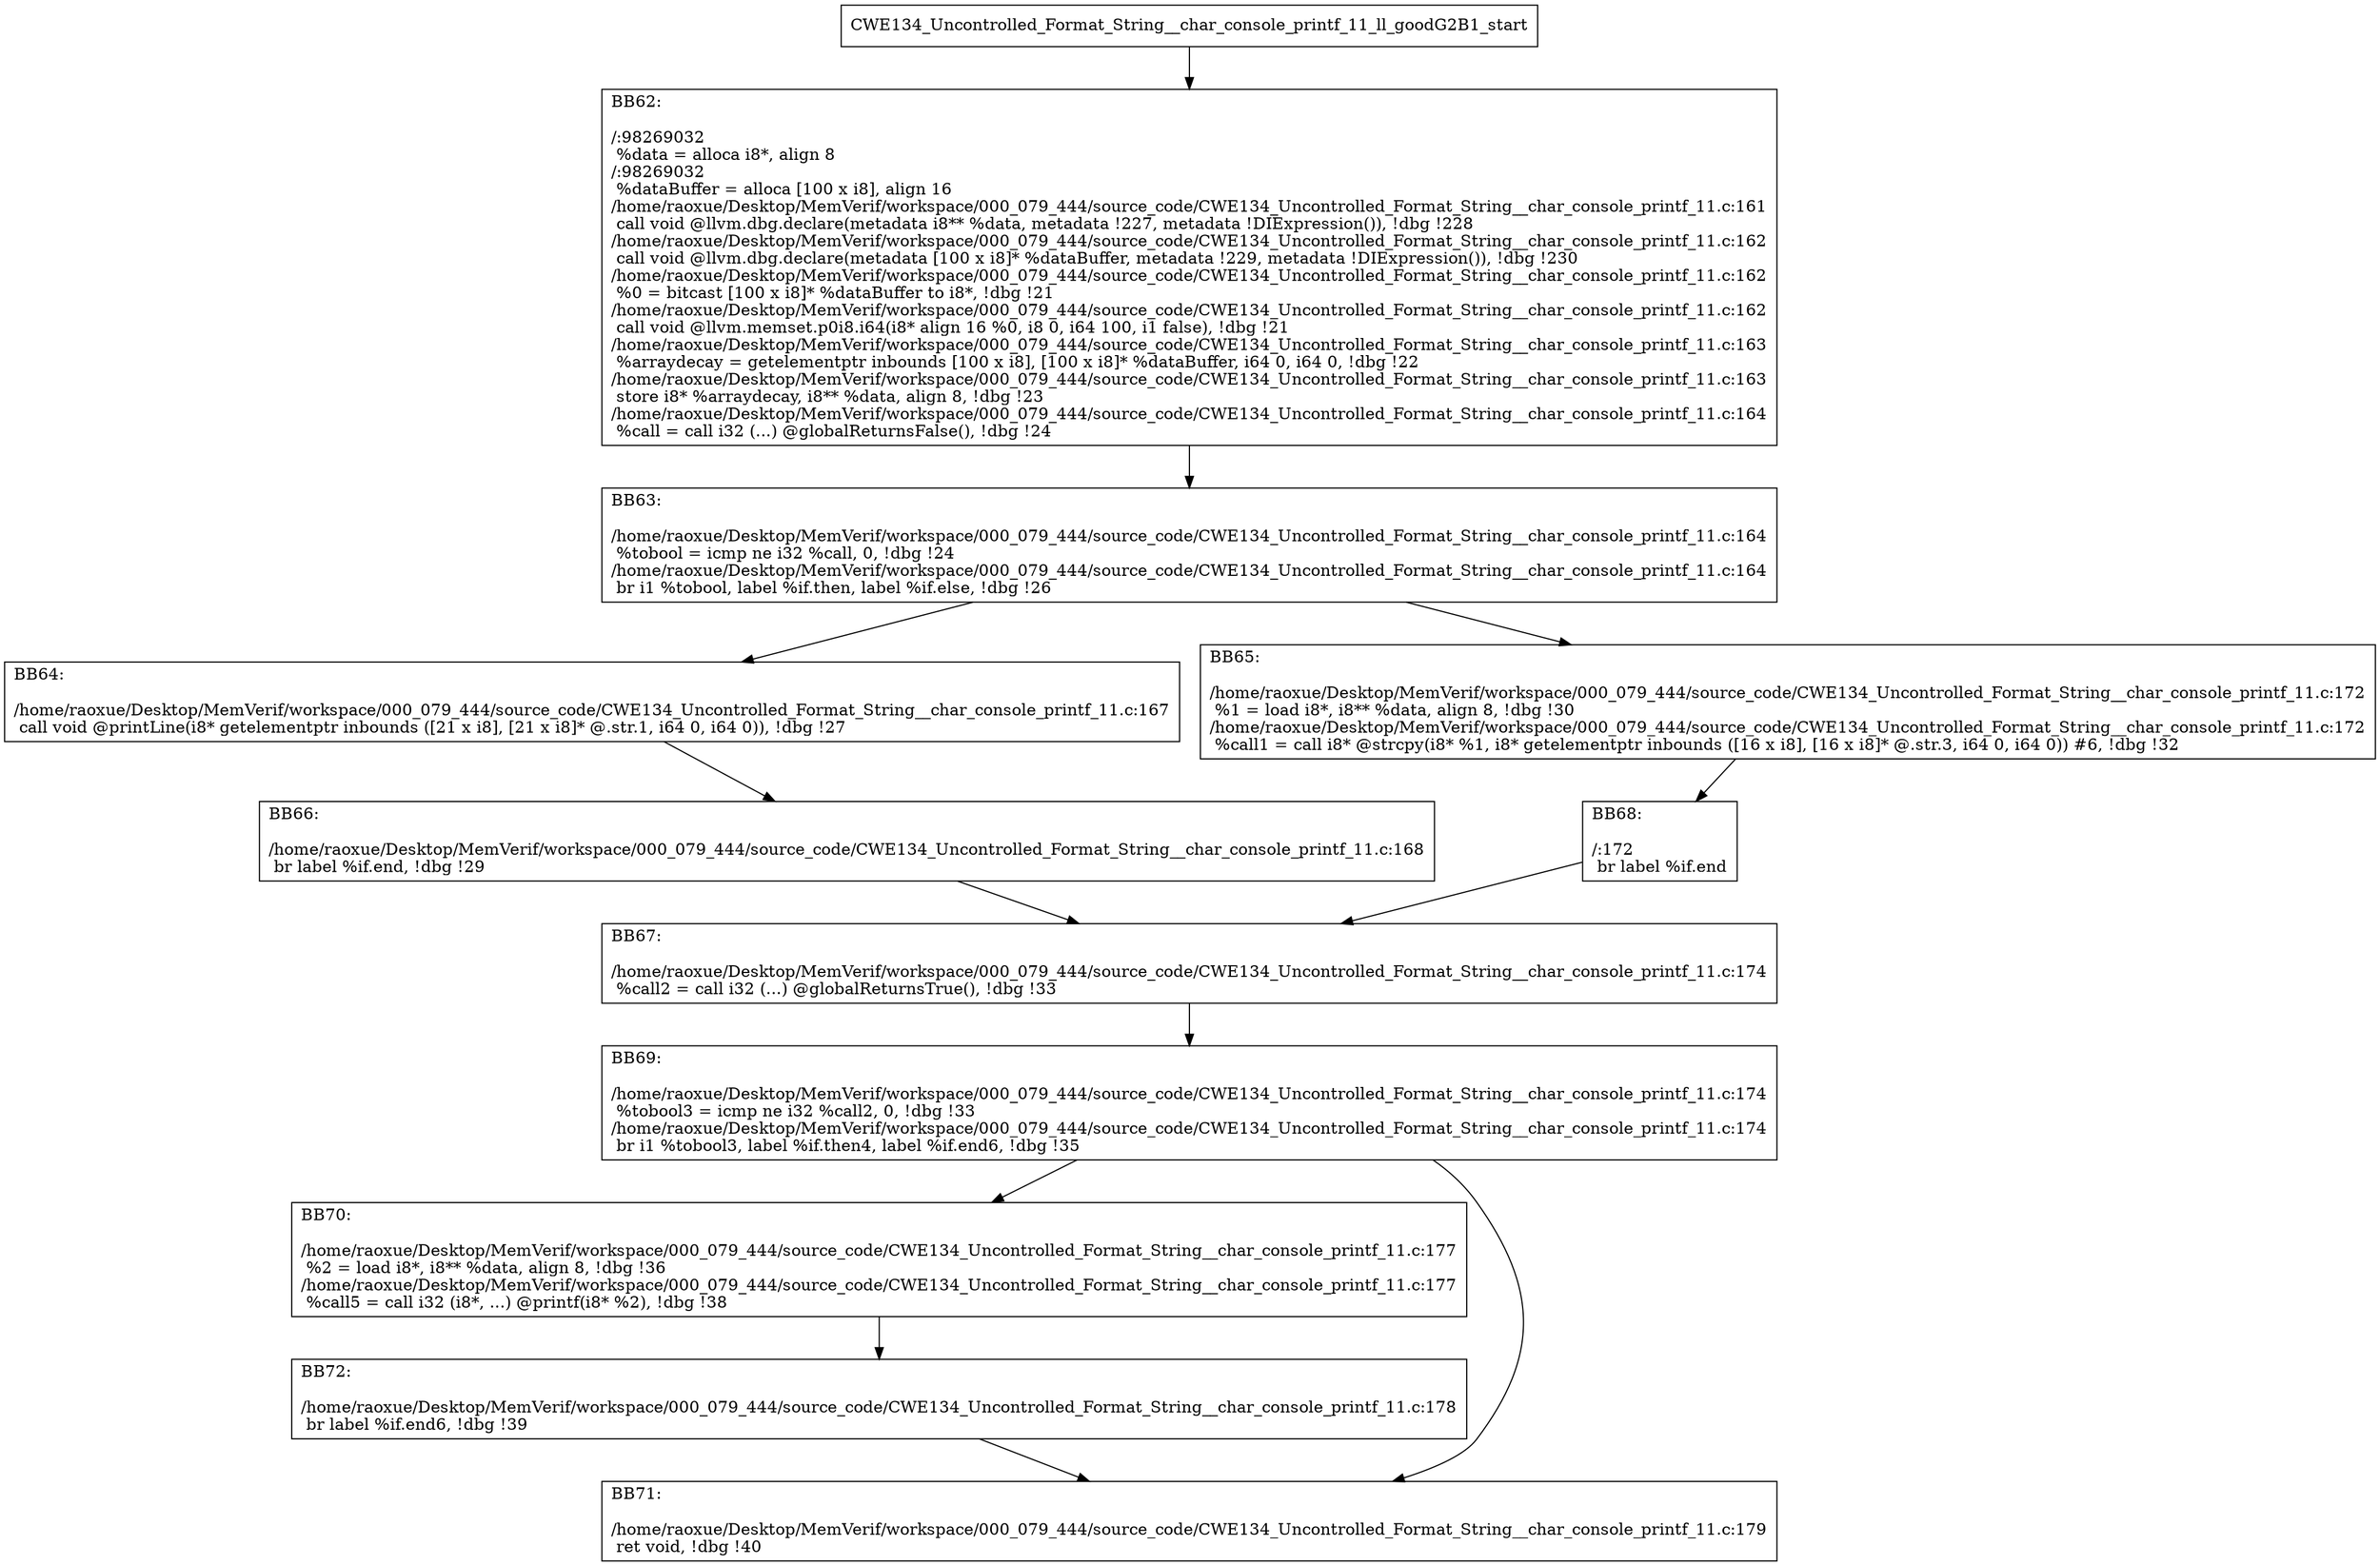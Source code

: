digraph "CFG for'CWE134_Uncontrolled_Format_String__char_console_printf_11_ll_goodG2B1' function" {
	BBCWE134_Uncontrolled_Format_String__char_console_printf_11_ll_goodG2B1_start[shape=record,label="{CWE134_Uncontrolled_Format_String__char_console_printf_11_ll_goodG2B1_start}"];
	BBCWE134_Uncontrolled_Format_String__char_console_printf_11_ll_goodG2B1_start-> CWE134_Uncontrolled_Format_String__char_console_printf_11_ll_goodG2B1BB62;
	CWE134_Uncontrolled_Format_String__char_console_printf_11_ll_goodG2B1BB62 [shape=record, label="{BB62:\l\l/:98269032\l
  %data = alloca i8*, align 8\l
/:98269032\l
  %dataBuffer = alloca [100 x i8], align 16\l
/home/raoxue/Desktop/MemVerif/workspace/000_079_444/source_code/CWE134_Uncontrolled_Format_String__char_console_printf_11.c:161\l
  call void @llvm.dbg.declare(metadata i8** %data, metadata !227, metadata !DIExpression()), !dbg !228\l
/home/raoxue/Desktop/MemVerif/workspace/000_079_444/source_code/CWE134_Uncontrolled_Format_String__char_console_printf_11.c:162\l
  call void @llvm.dbg.declare(metadata [100 x i8]* %dataBuffer, metadata !229, metadata !DIExpression()), !dbg !230\l
/home/raoxue/Desktop/MemVerif/workspace/000_079_444/source_code/CWE134_Uncontrolled_Format_String__char_console_printf_11.c:162\l
  %0 = bitcast [100 x i8]* %dataBuffer to i8*, !dbg !21\l
/home/raoxue/Desktop/MemVerif/workspace/000_079_444/source_code/CWE134_Uncontrolled_Format_String__char_console_printf_11.c:162\l
  call void @llvm.memset.p0i8.i64(i8* align 16 %0, i8 0, i64 100, i1 false), !dbg !21\l
/home/raoxue/Desktop/MemVerif/workspace/000_079_444/source_code/CWE134_Uncontrolled_Format_String__char_console_printf_11.c:163\l
  %arraydecay = getelementptr inbounds [100 x i8], [100 x i8]* %dataBuffer, i64 0, i64 0, !dbg !22\l
/home/raoxue/Desktop/MemVerif/workspace/000_079_444/source_code/CWE134_Uncontrolled_Format_String__char_console_printf_11.c:163\l
  store i8* %arraydecay, i8** %data, align 8, !dbg !23\l
/home/raoxue/Desktop/MemVerif/workspace/000_079_444/source_code/CWE134_Uncontrolled_Format_String__char_console_printf_11.c:164\l
  %call = call i32 (...) @globalReturnsFalse(), !dbg !24\l
}"];
	CWE134_Uncontrolled_Format_String__char_console_printf_11_ll_goodG2B1BB62-> CWE134_Uncontrolled_Format_String__char_console_printf_11_ll_goodG2B1BB63;
	CWE134_Uncontrolled_Format_String__char_console_printf_11_ll_goodG2B1BB63 [shape=record, label="{BB63:\l\l/home/raoxue/Desktop/MemVerif/workspace/000_079_444/source_code/CWE134_Uncontrolled_Format_String__char_console_printf_11.c:164\l
  %tobool = icmp ne i32 %call, 0, !dbg !24\l
/home/raoxue/Desktop/MemVerif/workspace/000_079_444/source_code/CWE134_Uncontrolled_Format_String__char_console_printf_11.c:164\l
  br i1 %tobool, label %if.then, label %if.else, !dbg !26\l
}"];
	CWE134_Uncontrolled_Format_String__char_console_printf_11_ll_goodG2B1BB63-> CWE134_Uncontrolled_Format_String__char_console_printf_11_ll_goodG2B1BB64;
	CWE134_Uncontrolled_Format_String__char_console_printf_11_ll_goodG2B1BB63-> CWE134_Uncontrolled_Format_String__char_console_printf_11_ll_goodG2B1BB65;
	CWE134_Uncontrolled_Format_String__char_console_printf_11_ll_goodG2B1BB64 [shape=record, label="{BB64:\l\l/home/raoxue/Desktop/MemVerif/workspace/000_079_444/source_code/CWE134_Uncontrolled_Format_String__char_console_printf_11.c:167\l
  call void @printLine(i8* getelementptr inbounds ([21 x i8], [21 x i8]* @.str.1, i64 0, i64 0)), !dbg !27\l
}"];
	CWE134_Uncontrolled_Format_String__char_console_printf_11_ll_goodG2B1BB64-> CWE134_Uncontrolled_Format_String__char_console_printf_11_ll_goodG2B1BB66;
	CWE134_Uncontrolled_Format_String__char_console_printf_11_ll_goodG2B1BB66 [shape=record, label="{BB66:\l\l/home/raoxue/Desktop/MemVerif/workspace/000_079_444/source_code/CWE134_Uncontrolled_Format_String__char_console_printf_11.c:168\l
  br label %if.end, !dbg !29\l
}"];
	CWE134_Uncontrolled_Format_String__char_console_printf_11_ll_goodG2B1BB66-> CWE134_Uncontrolled_Format_String__char_console_printf_11_ll_goodG2B1BB67;
	CWE134_Uncontrolled_Format_String__char_console_printf_11_ll_goodG2B1BB65 [shape=record, label="{BB65:\l\l/home/raoxue/Desktop/MemVerif/workspace/000_079_444/source_code/CWE134_Uncontrolled_Format_String__char_console_printf_11.c:172\l
  %1 = load i8*, i8** %data, align 8, !dbg !30\l
/home/raoxue/Desktop/MemVerif/workspace/000_079_444/source_code/CWE134_Uncontrolled_Format_String__char_console_printf_11.c:172\l
  %call1 = call i8* @strcpy(i8* %1, i8* getelementptr inbounds ([16 x i8], [16 x i8]* @.str.3, i64 0, i64 0)) #6, !dbg !32\l
}"];
	CWE134_Uncontrolled_Format_String__char_console_printf_11_ll_goodG2B1BB65-> CWE134_Uncontrolled_Format_String__char_console_printf_11_ll_goodG2B1BB68;
	CWE134_Uncontrolled_Format_String__char_console_printf_11_ll_goodG2B1BB68 [shape=record, label="{BB68:\l\l/:172\l
  br label %if.end\l
}"];
	CWE134_Uncontrolled_Format_String__char_console_printf_11_ll_goodG2B1BB68-> CWE134_Uncontrolled_Format_String__char_console_printf_11_ll_goodG2B1BB67;
	CWE134_Uncontrolled_Format_String__char_console_printf_11_ll_goodG2B1BB67 [shape=record, label="{BB67:\l\l/home/raoxue/Desktop/MemVerif/workspace/000_079_444/source_code/CWE134_Uncontrolled_Format_String__char_console_printf_11.c:174\l
  %call2 = call i32 (...) @globalReturnsTrue(), !dbg !33\l
}"];
	CWE134_Uncontrolled_Format_String__char_console_printf_11_ll_goodG2B1BB67-> CWE134_Uncontrolled_Format_String__char_console_printf_11_ll_goodG2B1BB69;
	CWE134_Uncontrolled_Format_String__char_console_printf_11_ll_goodG2B1BB69 [shape=record, label="{BB69:\l\l/home/raoxue/Desktop/MemVerif/workspace/000_079_444/source_code/CWE134_Uncontrolled_Format_String__char_console_printf_11.c:174\l
  %tobool3 = icmp ne i32 %call2, 0, !dbg !33\l
/home/raoxue/Desktop/MemVerif/workspace/000_079_444/source_code/CWE134_Uncontrolled_Format_String__char_console_printf_11.c:174\l
  br i1 %tobool3, label %if.then4, label %if.end6, !dbg !35\l
}"];
	CWE134_Uncontrolled_Format_String__char_console_printf_11_ll_goodG2B1BB69-> CWE134_Uncontrolled_Format_String__char_console_printf_11_ll_goodG2B1BB70;
	CWE134_Uncontrolled_Format_String__char_console_printf_11_ll_goodG2B1BB69-> CWE134_Uncontrolled_Format_String__char_console_printf_11_ll_goodG2B1BB71;
	CWE134_Uncontrolled_Format_String__char_console_printf_11_ll_goodG2B1BB70 [shape=record, label="{BB70:\l\l/home/raoxue/Desktop/MemVerif/workspace/000_079_444/source_code/CWE134_Uncontrolled_Format_String__char_console_printf_11.c:177\l
  %2 = load i8*, i8** %data, align 8, !dbg !36\l
/home/raoxue/Desktop/MemVerif/workspace/000_079_444/source_code/CWE134_Uncontrolled_Format_String__char_console_printf_11.c:177\l
  %call5 = call i32 (i8*, ...) @printf(i8* %2), !dbg !38\l
}"];
	CWE134_Uncontrolled_Format_String__char_console_printf_11_ll_goodG2B1BB70-> CWE134_Uncontrolled_Format_String__char_console_printf_11_ll_goodG2B1BB72;
	CWE134_Uncontrolled_Format_String__char_console_printf_11_ll_goodG2B1BB72 [shape=record, label="{BB72:\l\l/home/raoxue/Desktop/MemVerif/workspace/000_079_444/source_code/CWE134_Uncontrolled_Format_String__char_console_printf_11.c:178\l
  br label %if.end6, !dbg !39\l
}"];
	CWE134_Uncontrolled_Format_String__char_console_printf_11_ll_goodG2B1BB72-> CWE134_Uncontrolled_Format_String__char_console_printf_11_ll_goodG2B1BB71;
	CWE134_Uncontrolled_Format_String__char_console_printf_11_ll_goodG2B1BB71 [shape=record, label="{BB71:\l\l/home/raoxue/Desktop/MemVerif/workspace/000_079_444/source_code/CWE134_Uncontrolled_Format_String__char_console_printf_11.c:179\l
  ret void, !dbg !40\l
}"];
}
